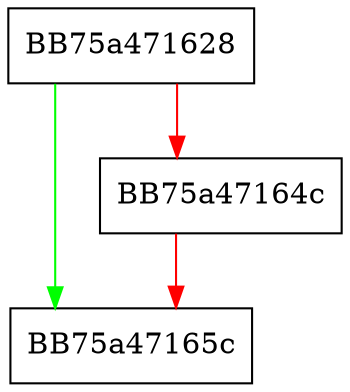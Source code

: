 digraph push_non_greedy_repeat {
  node [shape="box"];
  graph [splines=ortho];
  BB75a471628 -> BB75a47165c [color="green"];
  BB75a471628 -> BB75a47164c [color="red"];
  BB75a47164c -> BB75a47165c [color="red"];
}